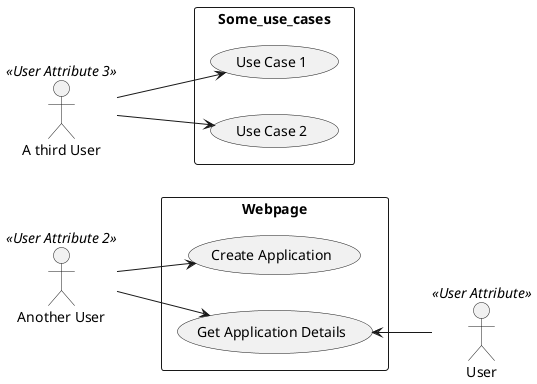 @startuml
skinparam monochrome true

'default
left to right direction

:User: << User Attribute >>
:Another User: << User Attribute 2 >>
:A third User: << User Attribute 3 >>

rectangle Some_use_cases {
    (Use Case 1)
    (Use Case 2)
}

rectangle Webpage {
    (Create Application)
    (Get Application Details)
}

:A third User:  --> (Use Case 1)
:A third User:  --> (Use Case 2)

(Get Application Details) <-- :User: 

:Another User: --> (Create Application)
:Another User: --> (Get Application Details)

@enduml